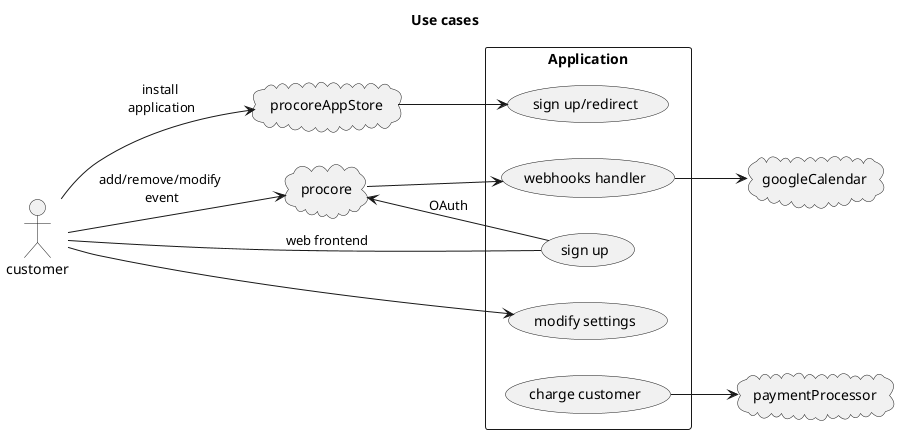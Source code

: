 @startuml
title Use cases
left to right direction

skinparam packageStyle rectangle
actor customer
cloud procoreAppStore
cloud procore
cloud googleCalendar
cloud paymentProcessor

rectangle Application {
  customer --> procoreAppStore : install \napplication 
  procoreAppStore --> (sign up/redirect)
  customer -- (sign up) : web frontend
  (sign up) --> procore : OAuth
  customer --> (modify settings)
  customer --> procore : add/remove/modify \nevent
  procore --> (webhooks handler)
  (webhooks handler) --> googleCalendar
  (charge customer) --> paymentProcessor
}

@enduml